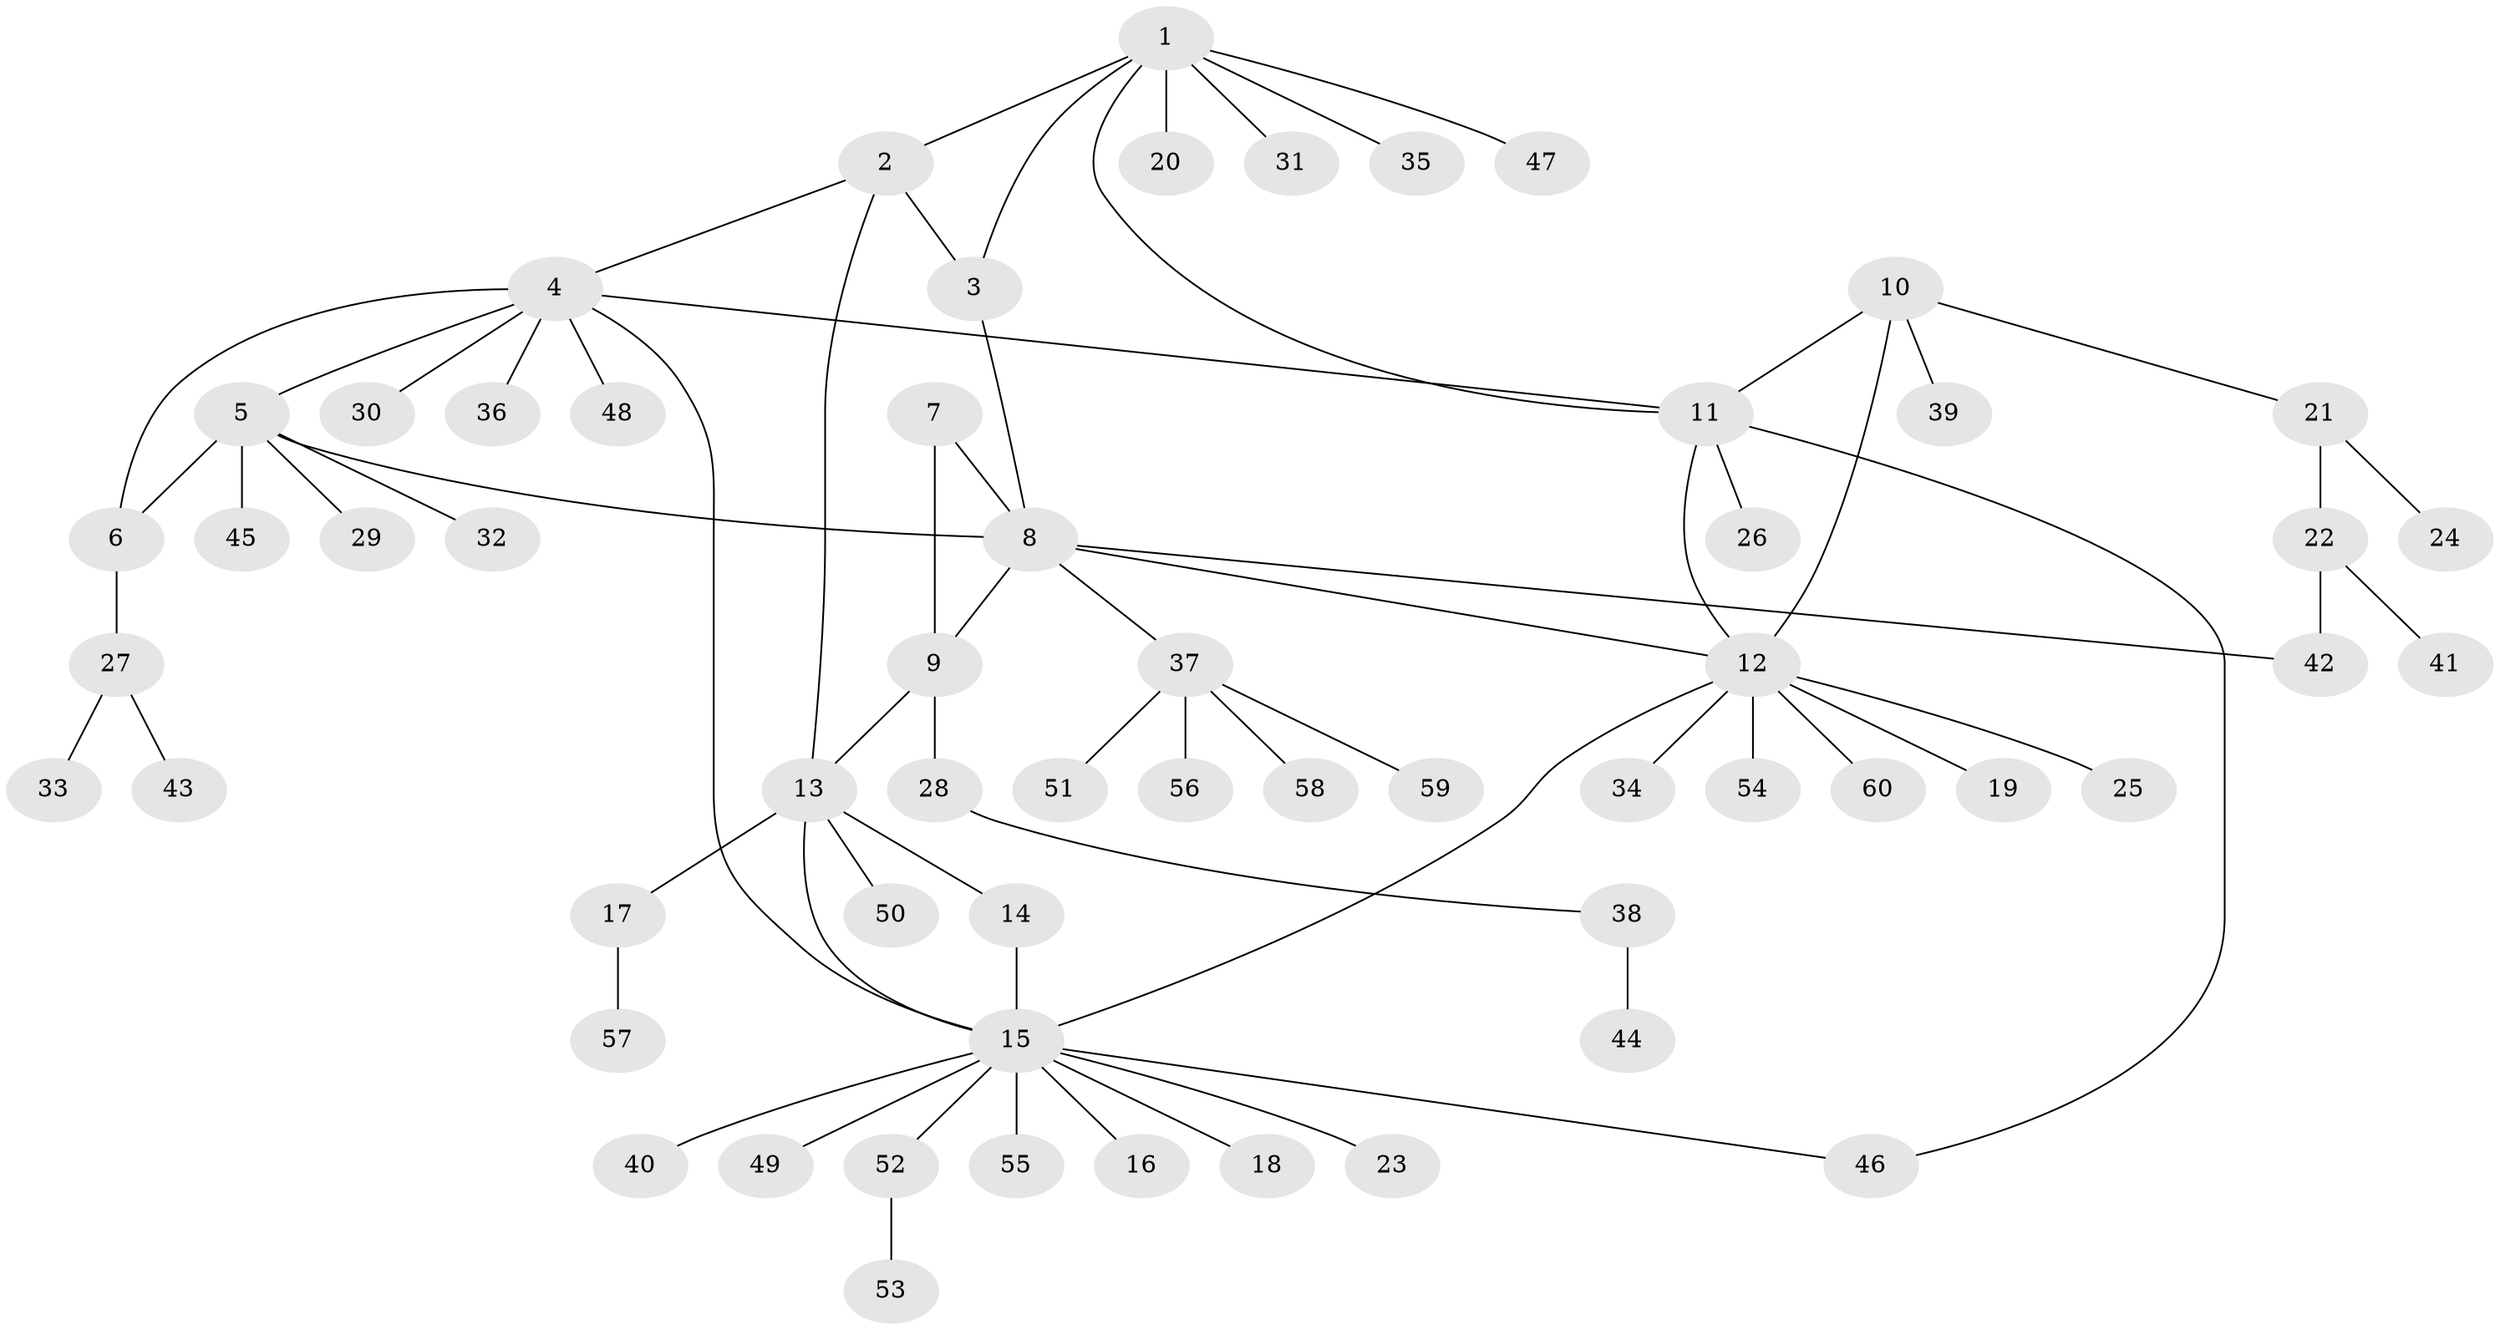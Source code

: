 // Generated by graph-tools (version 1.1) at 2025/02/03/09/25 03:02:38]
// undirected, 60 vertices, 72 edges
graph export_dot {
graph [start="1"]
  node [color=gray90,style=filled];
  1;
  2;
  3;
  4;
  5;
  6;
  7;
  8;
  9;
  10;
  11;
  12;
  13;
  14;
  15;
  16;
  17;
  18;
  19;
  20;
  21;
  22;
  23;
  24;
  25;
  26;
  27;
  28;
  29;
  30;
  31;
  32;
  33;
  34;
  35;
  36;
  37;
  38;
  39;
  40;
  41;
  42;
  43;
  44;
  45;
  46;
  47;
  48;
  49;
  50;
  51;
  52;
  53;
  54;
  55;
  56;
  57;
  58;
  59;
  60;
  1 -- 2;
  1 -- 3;
  1 -- 11;
  1 -- 20;
  1 -- 31;
  1 -- 35;
  1 -- 47;
  2 -- 3;
  2 -- 4;
  2 -- 13;
  3 -- 8;
  4 -- 5;
  4 -- 6;
  4 -- 11;
  4 -- 15;
  4 -- 30;
  4 -- 36;
  4 -- 48;
  5 -- 6;
  5 -- 8;
  5 -- 29;
  5 -- 32;
  5 -- 45;
  6 -- 27;
  7 -- 8;
  7 -- 9;
  8 -- 9;
  8 -- 12;
  8 -- 37;
  8 -- 42;
  9 -- 13;
  9 -- 28;
  10 -- 11;
  10 -- 12;
  10 -- 21;
  10 -- 39;
  11 -- 12;
  11 -- 26;
  11 -- 46;
  12 -- 15;
  12 -- 19;
  12 -- 25;
  12 -- 34;
  12 -- 54;
  12 -- 60;
  13 -- 14;
  13 -- 15;
  13 -- 17;
  13 -- 50;
  14 -- 15;
  15 -- 16;
  15 -- 18;
  15 -- 23;
  15 -- 40;
  15 -- 46;
  15 -- 49;
  15 -- 52;
  15 -- 55;
  17 -- 57;
  21 -- 22;
  21 -- 24;
  22 -- 41;
  22 -- 42;
  27 -- 33;
  27 -- 43;
  28 -- 38;
  37 -- 51;
  37 -- 56;
  37 -- 58;
  37 -- 59;
  38 -- 44;
  52 -- 53;
}
